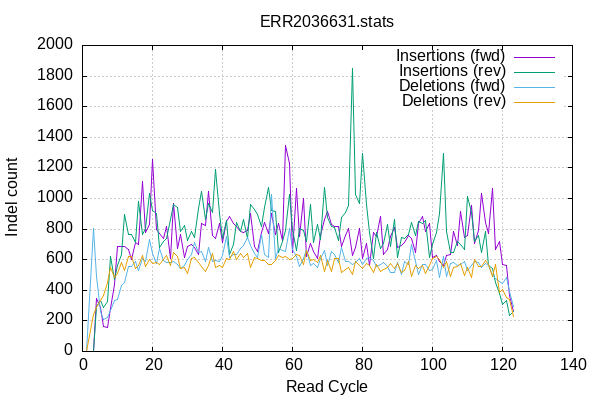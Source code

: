 
        set terminal png size 600,400 truecolor
        set output "ERR2036631-indel-cycles.png"
        set grid xtics ytics y2tics back lc rgb "#cccccc"
        set style line 1 linetype 1  linecolor rgb "red"
        set style line 2 linetype 2  linecolor rgb "black"
        set style line 3 linetype 3  linecolor rgb "green"
        set style line 4 linetype 4  linecolor rgb "blue"
        set style increment user
        set ylabel "Indel count"
        set xlabel "Read Cycle"
        set title "ERR2036631.stats" noenhanced
    plot '-' w l ti 'Insertions (fwd)', '' w l ti 'Insertions (rev)', '' w l ti 'Deletions (fwd)', '' w l ti 'Deletions (rev)'
1	1
3	0
4	348
5	290
6	162
7	160
8	278
9	438
10	688
11	689
12	689
13	668
14	603
15	714
16	699
17	1112
18	776
19	831
20	1256
21	800
22	769
23	741
24	814
25	609
26	966
27	674
28	764
29	616
30	686
31	702
32	678
33	637
34	837
35	825
36	1046
37	759
38	739
39	836
40	714
41	849
42	884
43	835
44	817
45	782
46	776
47	791
48	902
49	689
50	651
51	779
52	845
53	773
54	899
55	765
56	837
57	728
58	1349
59	1226
60	650
61	1064
62	751
63	998
64	618
65	708
66	651
67	611
68	758
69	863
70	917
71	829
72	815
73	815
74	686
75	755
76	807
77	627
78	678
79	805
80	609
81	704
82	562
83	781
84	753
85	884
86	634
87	664
88	751
89	811
90	677
91	692
92	714
93	755
94	737
95	650
96	834
97	881
98	783
99	835
100	616
101	630
102	588
103	562
104	625
105	632
106	784
107	695
108	912
109	747
110	755
111	957
112	705
113	789
114	1035
115	841
116	771
117	1064
118	664
119	718
120	569
121	565
122	366
123	260
end
1	0
3	0
4	293
5	331
6	290
7	330
8	624
9	471
10	564
11	634
12	896
13	767
14	763
15	714
16	982
17	763
18	807
19	1033
20	919
21	899
22	681
23	720
24	741
25	861
26	963
27	943
28	784
29	823
30	727
31	783
32	747
33	936
34	1046
35	862
36	966
37	906
38	1187
39	900
40	736
41	856
42	637
43	702
44	846
45	785
46	864
47	738
48	958
49	927
50	894
51	816
52	942
53	1070
54	921
55	917
56	646
57	719
58	788
59	1024
60	796
61	658
62	805
63	789
64	717
65	959
66	714
67	830
68	733
69	1069
70	878
71	820
72	810
73	724
74	877
75	910
76	957
77	1848
78	1027
79	968
80	1293
81	958
82	779
83	605
84	776
85	675
86	707
87	828
88	684
89	862
90	612
91	744
92	740
93	763
94	840
95	759
96	849
97	834
98	853
99	614
100	700
101	777
102	901
103	1294
104	782
105	650
106	644
107	719
108	699
109	668
110	1014
111	911
112	721
113	756
114	647
115	787
116	560
117	543
118	450
119	376
120	309
121	334
122	236
123	262
end
1	0
3	806
4	493
5	263
6	207
7	221
8	268
9	332
10	340
11	432
12	452
13	558
14	558
15	586
16	529
17	605
18	586
19	730
20	638
21	578
22	673
23	598
24	582
25	580
26	591
27	566
28	545
29	565
30	599
31	631
32	713
33	646
34	656
35	586
36	679
37	591
38	597
39	590
40	626
41	753
42	612
43	633
44	635
45	676
46	691
47	748
48	693
49	638
50	616
51	764
52	637
53	616
54	1023
55	609
56	672
57	657
58	655
59	803
60	666
61	622
62	558
63	608
64	667
65	561
66	577
67	546
68	606
69	657
70	565
71	655
72	632
73	584
74	682
75	591
76	591
77	570
78	579
79	606
80	567
81	611
82	614
83	598
84	558
85	570
86	580
87	553
88	515
89	517
90	580
91	503
92	588
93	570
94	698
95	591
96	503
97	567
98	570
99	531
100	535
101	596
102	483
103	624
104	492
105	574
106	582
107	561
108	571
109	588
110	530
111	560
112	590
113	581
114	549
115	572
116	560
117	495
118	480
119	460
120	447
121	481
122	392
123	291
end
1	0
3	243
4	285
5	333
6	369
7	453
8	549
9	484
10	509
11	581
12	530
13	623
14	618
15	540
16	565
17	628
18	553
19	603
20	573
21	584
22	568
23	601
24	630
25	561
26	649
27	621
28	540
29	549
30	513
31	608
32	613
33	580
34	558
35	521
36	564
37	638
38	552
39	561
40	550
41	611
42	602
43	655
44	604
45	642
46	614
47	639
48	548
49	615
50	611
51	593
52	593
53	571
54	571
55	594
56	630
57	616
58	619
59	600
60	607
61	636
62	630
63	569
64	659
65	594
66	601
67	584
68	627
69	525
70	592
71	525
72	607
73	606
74	517
75	535
76	549
77	501
78	591
79	560
80	542
81	575
82	562
83	518
84	571
85	522
86	538
87	547
88	578
89	540
90	575
91	517
92	528
93	590
94	491
95	564
96	540
97	563
98	513
99	560
100	608
101	619
102	601
103	551
104	585
105	489
106	552
107	554
108	578
109	495
110	552
111	481
112	602
113	553
114	556
115	593
116	567
117	493
118	566
119	385
120	408
121	356
122	340
123	228
end
